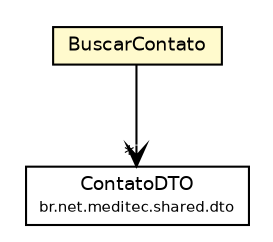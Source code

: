 #!/usr/local/bin/dot
#
# Class diagram 
# Generated by UmlGraph version 4.6 (http://www.spinellis.gr/sw/umlgraph)
#

digraph G {
	edge [fontname="Helvetica",fontsize=10,labelfontname="Helvetica",labelfontsize=10];
	node [fontname="Helvetica",fontsize=10,shape=plaintext];
	// br.net.meditec.shared.commands.BuscarContato
	c1773 [label=<<table border="0" cellborder="1" cellspacing="0" cellpadding="2" port="p" bgcolor="lemonChiffon" href="./BuscarContato.html">
		<tr><td><table border="0" cellspacing="0" cellpadding="1">
			<tr><td> BuscarContato </td></tr>
		</table></td></tr>
		</table>>, fontname="Helvetica", fontcolor="black", fontsize=9.0];
	// br.net.meditec.shared.dto.ContatoDTO
	c1778 [label=<<table border="0" cellborder="1" cellspacing="0" cellpadding="2" port="p" href="../dto/ContatoDTO.html">
		<tr><td><table border="0" cellspacing="0" cellpadding="1">
			<tr><td> ContatoDTO </td></tr>
			<tr><td><font point-size="7.0"> br.net.meditec.shared.dto </font></td></tr>
		</table></td></tr>
		</table>>, fontname="Helvetica", fontcolor="black", fontsize=9.0];
	// br.net.meditec.shared.commands.BuscarContato NAVASSOC br.net.meditec.shared.dto.ContatoDTO
	c1773:p -> c1778:p [taillabel="", label="", headlabel="*", fontname="Helvetica", fontcolor="black", fontsize=10.0, color="black", arrowhead=open];
}

